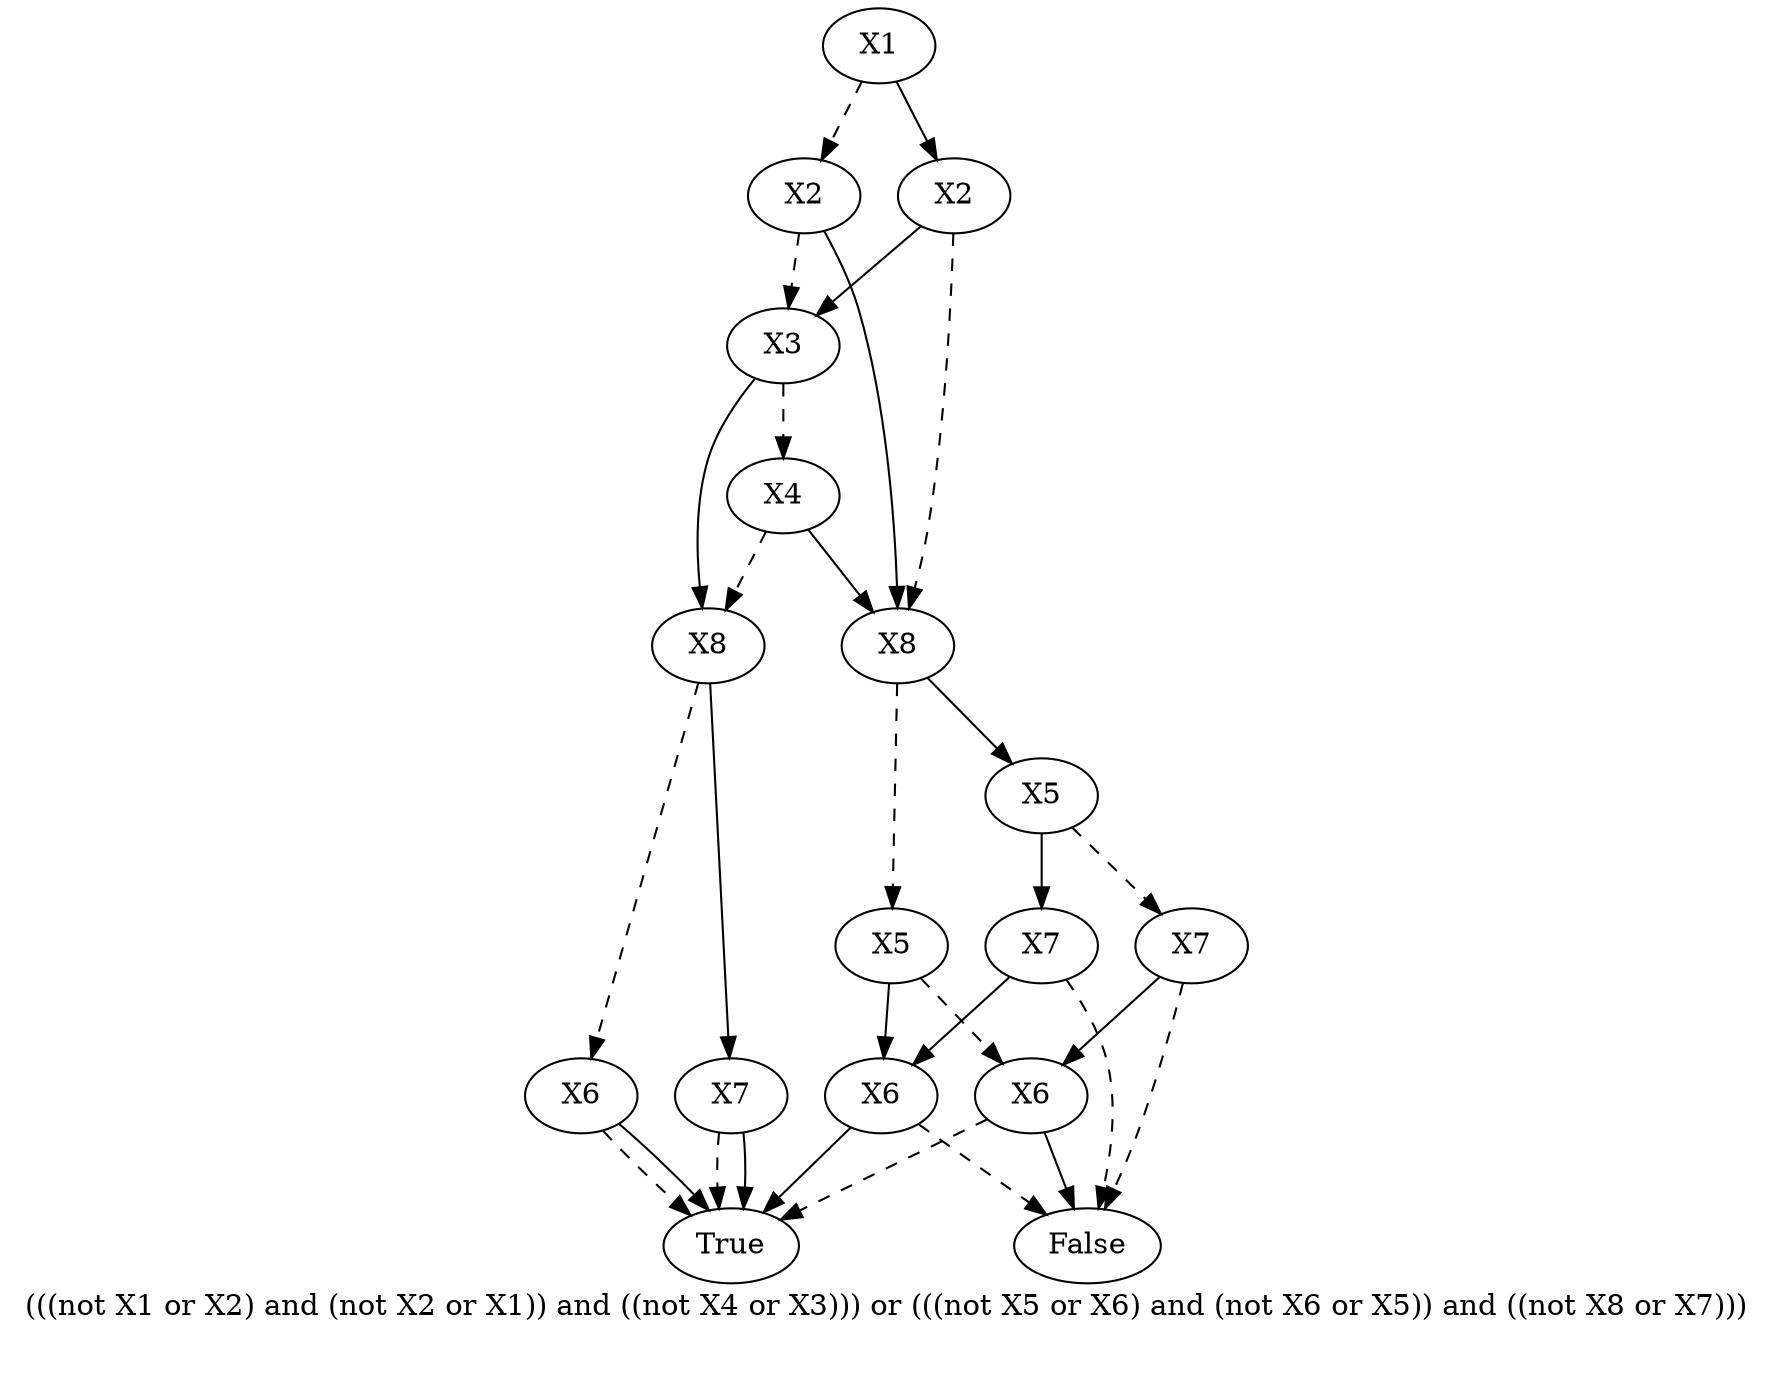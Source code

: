 digraph{
label="(((not X1 or X2) and (not X2 or X1)) and ((not X4 or X3))) or (((not X5 or X6) and (not X6 or X5)) and ((not X8 or X7)))\n\n"
1697950942064[label=X1]1697950941744[label="X2"]
1697950942064 -> 1697950941744[style=dashed label="" fontcolor = gray]
1697950957424[label="X3"]
1697950941744 -> 1697950957424[style=dashed label="" fontcolor = gray]
1697950955664[label="X4"]
1697950957424 -> 1697950955664[style=dashed label="" fontcolor = gray]
1697950955504[label="X8"]
1697950955664 -> 1697950955504[style=dashed label="" fontcolor = gray]
1697950950544[label="X6"]
1697950955504 -> 1697950950544[style=dashed label="" fontcolor = gray]
1697950693680[label="True"]
1697950950544 -> 1697950693680[style=dashed label="" fontcolor = gray]
1697950693680[label="True"]
1697950950544 -> 1697950693680 [label="" fontcolor = gray]
1697950698384[label="X7"]
1697950955504 -> 1697950698384 [label="" fontcolor = gray]
1697950693680[label="True"]
1697950698384 -> 1697950693680[style=dashed label="" fontcolor = gray]
1697950693680[label="True"]
1697950698384 -> 1697950693680 [label="" fontcolor = gray]
1697950951344[label="X8"]
1697950955664 -> 1697950951344 [label="" fontcolor = gray]
1697950703664[label="X5"]
1697950951344 -> 1697950703664[style=dashed label="" fontcolor = gray]
1697950707344[label="X6"]
1697950703664 -> 1697950707344[style=dashed label="" fontcolor = gray]
1697950693680[label="True"]
1697950707344 -> 1697950693680[style=dashed label="" fontcolor = gray]
1697950690640[label="False"]
1697950707344 -> 1697950690640 [label="" fontcolor = gray]
1697950705744[label="X6"]
1697950703664 -> 1697950705744 [label="" fontcolor = gray]
1697950690640[label="False"]
1697950705744 -> 1697950690640[style=dashed label="" fontcolor = gray]
1697950693680[label="True"]
1697950705744 -> 1697950693680 [label="" fontcolor = gray]
1697950702224[label="X5"]
1697950951344 -> 1697950702224 [label="" fontcolor = gray]
1697950702864[label="X7"]
1697950702224 -> 1697950702864[style=dashed label="" fontcolor = gray]
1697950690640[label="False"]
1697950702864 -> 1697950690640[style=dashed label="" fontcolor = gray]
1697950707344[label="X6"]
1697950702864 -> 1697950707344 [label="" fontcolor = gray]
1697950700304[label="X7"]
1697950702224 -> 1697950700304 [label="" fontcolor = gray]
1697950690640[label="False"]
1697950700304 -> 1697950690640[style=dashed label="" fontcolor = gray]
1697950705744[label="X6"]
1697950700304 -> 1697950705744 [label="" fontcolor = gray]
1697950955504[label="X8"]
1697950957424 -> 1697950955504 [label="" fontcolor = gray]
1697950951344[label="X8"]
1697950941744 -> 1697950951344 [label="" fontcolor = gray]
1697950943184[label="X2"]
1697950942064 -> 1697950943184 [label="" fontcolor = gray]
1697950951344[label="X8"]
1697950943184 -> 1697950951344[style=dashed label="" fontcolor = gray]
1697950957424[label="X3"]
1697950943184 -> 1697950957424 [label="" fontcolor = gray]
}